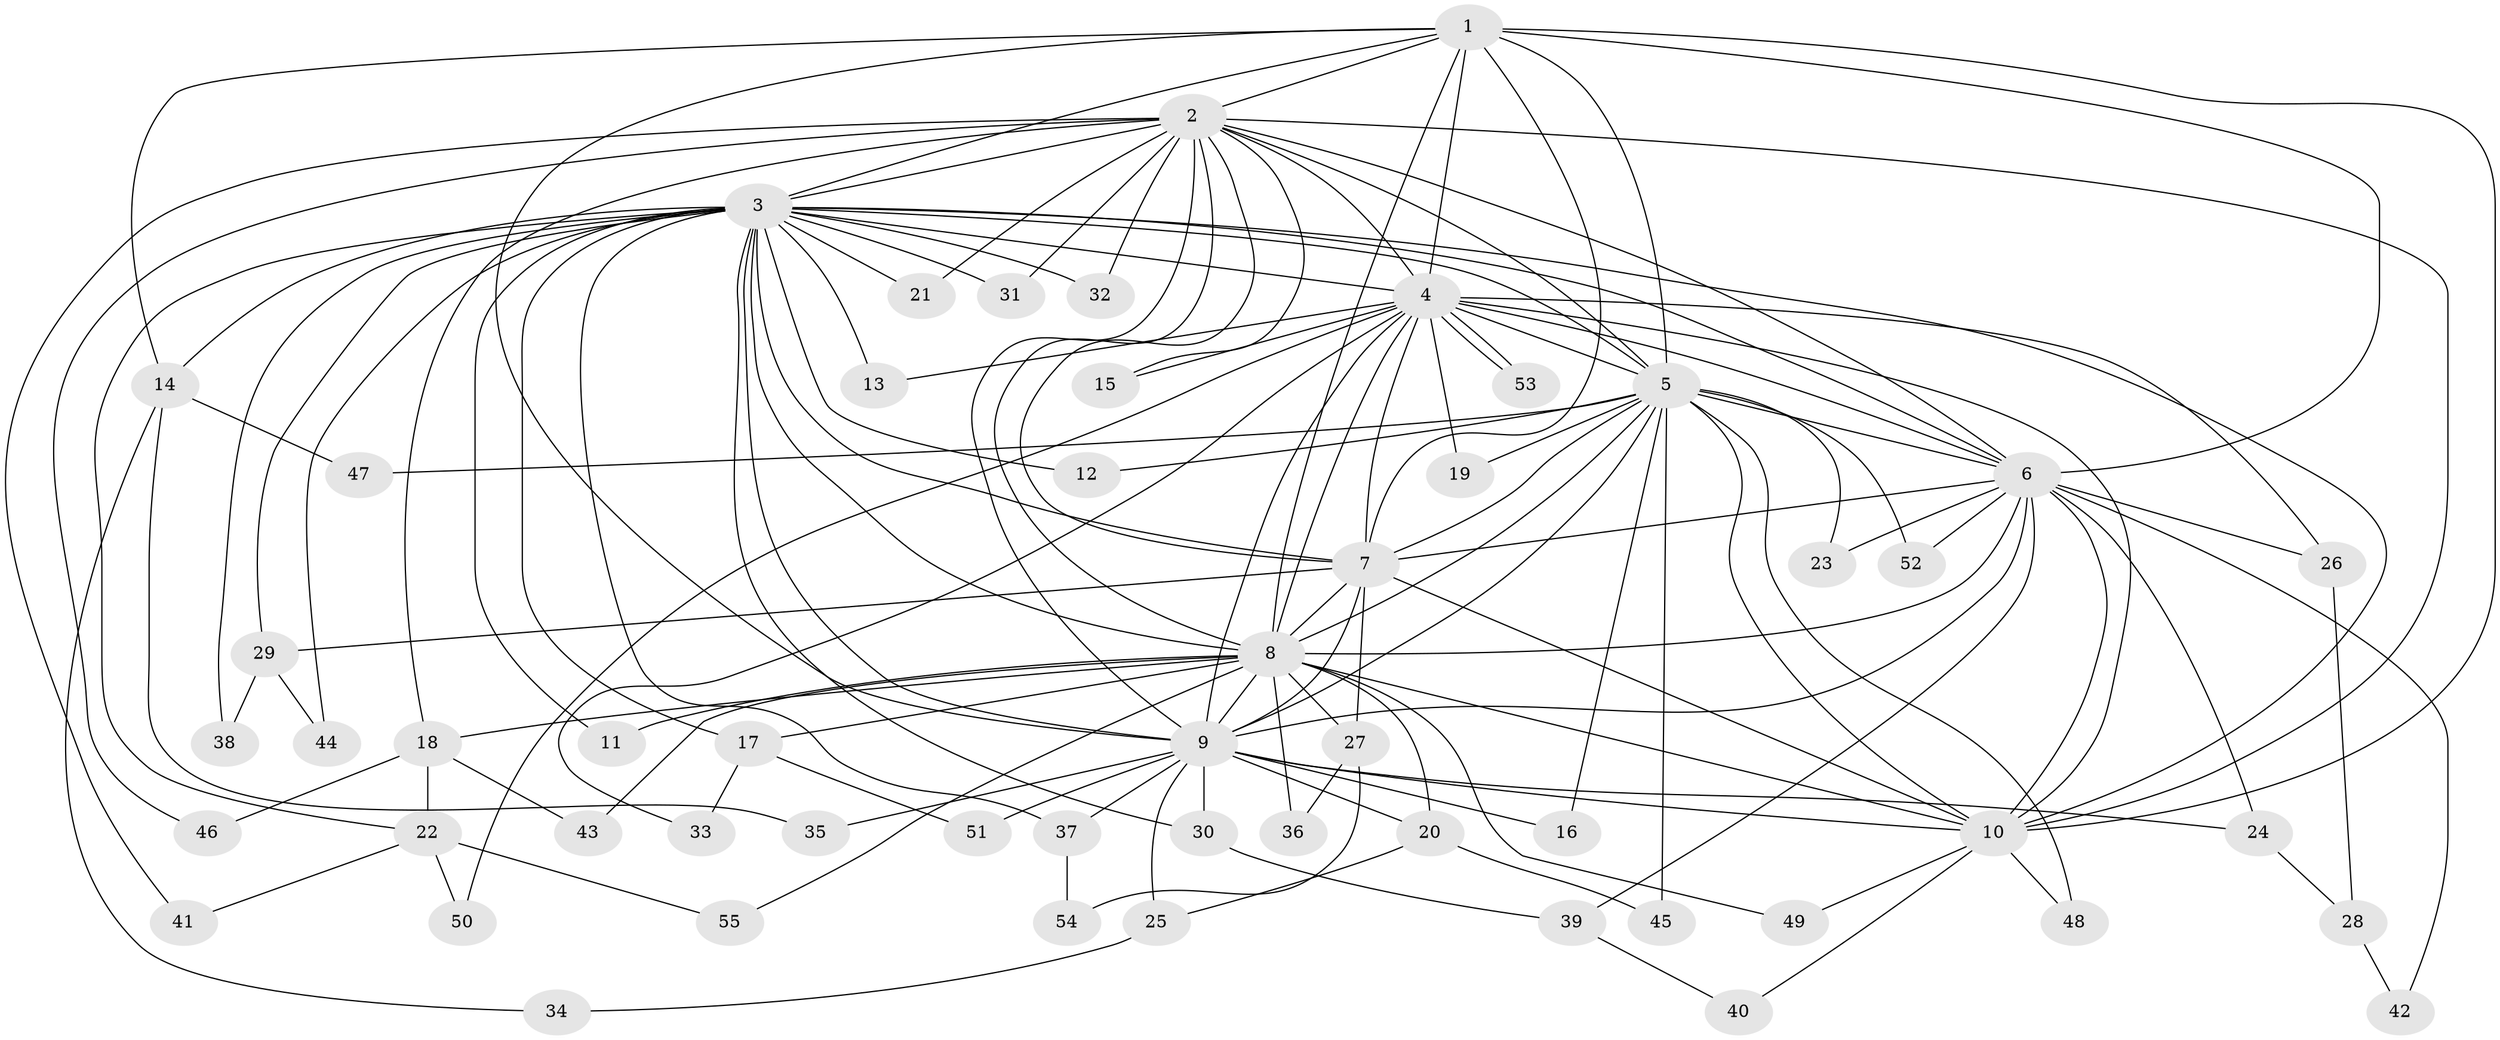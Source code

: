 // coarse degree distribution, {19: 0.037037037037037035, 5: 0.037037037037037035, 13: 0.07407407407407407, 2: 0.4074074074074074, 1: 0.2962962962962963, 3: 0.14814814814814814}
// Generated by graph-tools (version 1.1) at 2025/46/03/04/25 21:46:21]
// undirected, 55 vertices, 135 edges
graph export_dot {
graph [start="1"]
  node [color=gray90,style=filled];
  1;
  2;
  3;
  4;
  5;
  6;
  7;
  8;
  9;
  10;
  11;
  12;
  13;
  14;
  15;
  16;
  17;
  18;
  19;
  20;
  21;
  22;
  23;
  24;
  25;
  26;
  27;
  28;
  29;
  30;
  31;
  32;
  33;
  34;
  35;
  36;
  37;
  38;
  39;
  40;
  41;
  42;
  43;
  44;
  45;
  46;
  47;
  48;
  49;
  50;
  51;
  52;
  53;
  54;
  55;
  1 -- 2;
  1 -- 3;
  1 -- 4;
  1 -- 5;
  1 -- 6;
  1 -- 7;
  1 -- 8;
  1 -- 9;
  1 -- 10;
  1 -- 14;
  2 -- 3;
  2 -- 4;
  2 -- 5;
  2 -- 6;
  2 -- 7;
  2 -- 8;
  2 -- 9;
  2 -- 10;
  2 -- 15;
  2 -- 18;
  2 -- 21;
  2 -- 31;
  2 -- 32;
  2 -- 41;
  2 -- 46;
  3 -- 4;
  3 -- 5;
  3 -- 6;
  3 -- 7;
  3 -- 8;
  3 -- 9;
  3 -- 10;
  3 -- 11;
  3 -- 12;
  3 -- 13;
  3 -- 14;
  3 -- 17;
  3 -- 21;
  3 -- 22;
  3 -- 29;
  3 -- 30;
  3 -- 31;
  3 -- 32;
  3 -- 37;
  3 -- 38;
  3 -- 44;
  4 -- 5;
  4 -- 6;
  4 -- 7;
  4 -- 8;
  4 -- 9;
  4 -- 10;
  4 -- 13;
  4 -- 15;
  4 -- 19;
  4 -- 26;
  4 -- 33;
  4 -- 50;
  4 -- 53;
  4 -- 53;
  5 -- 6;
  5 -- 7;
  5 -- 8;
  5 -- 9;
  5 -- 10;
  5 -- 12;
  5 -- 16;
  5 -- 19;
  5 -- 23;
  5 -- 45;
  5 -- 47;
  5 -- 48;
  5 -- 52;
  6 -- 7;
  6 -- 8;
  6 -- 9;
  6 -- 10;
  6 -- 23;
  6 -- 24;
  6 -- 26;
  6 -- 39;
  6 -- 42;
  6 -- 52;
  7 -- 8;
  7 -- 9;
  7 -- 10;
  7 -- 27;
  7 -- 29;
  8 -- 9;
  8 -- 10;
  8 -- 11;
  8 -- 17;
  8 -- 18;
  8 -- 20;
  8 -- 27;
  8 -- 36;
  8 -- 43;
  8 -- 49;
  8 -- 55;
  9 -- 10;
  9 -- 16;
  9 -- 20;
  9 -- 24;
  9 -- 25;
  9 -- 30;
  9 -- 35;
  9 -- 37;
  9 -- 51;
  10 -- 40;
  10 -- 48;
  10 -- 49;
  14 -- 34;
  14 -- 35;
  14 -- 47;
  17 -- 33;
  17 -- 51;
  18 -- 22;
  18 -- 43;
  18 -- 46;
  20 -- 25;
  20 -- 45;
  22 -- 41;
  22 -- 50;
  22 -- 55;
  24 -- 28;
  25 -- 34;
  26 -- 28;
  27 -- 36;
  27 -- 54;
  28 -- 42;
  29 -- 38;
  29 -- 44;
  30 -- 39;
  37 -- 54;
  39 -- 40;
}
